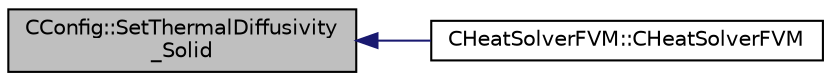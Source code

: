 digraph "CConfig::SetThermalDiffusivity_Solid"
{
  edge [fontname="Helvetica",fontsize="10",labelfontname="Helvetica",labelfontsize="10"];
  node [fontname="Helvetica",fontsize="10",shape=record];
  rankdir="LR";
  Node15732 [label="CConfig::SetThermalDiffusivity\l_Solid",height=0.2,width=0.4,color="black", fillcolor="grey75", style="filled", fontcolor="black"];
  Node15732 -> Node15733 [dir="back",color="midnightblue",fontsize="10",style="solid",fontname="Helvetica"];
  Node15733 [label="CHeatSolverFVM::CHeatSolverFVM",height=0.2,width=0.4,color="black", fillcolor="white", style="filled",URL="$class_c_heat_solver_f_v_m.html#a42af03c3f465c905fbc3ecbee398f5be",tooltip="Constructor of the class. "];
}
